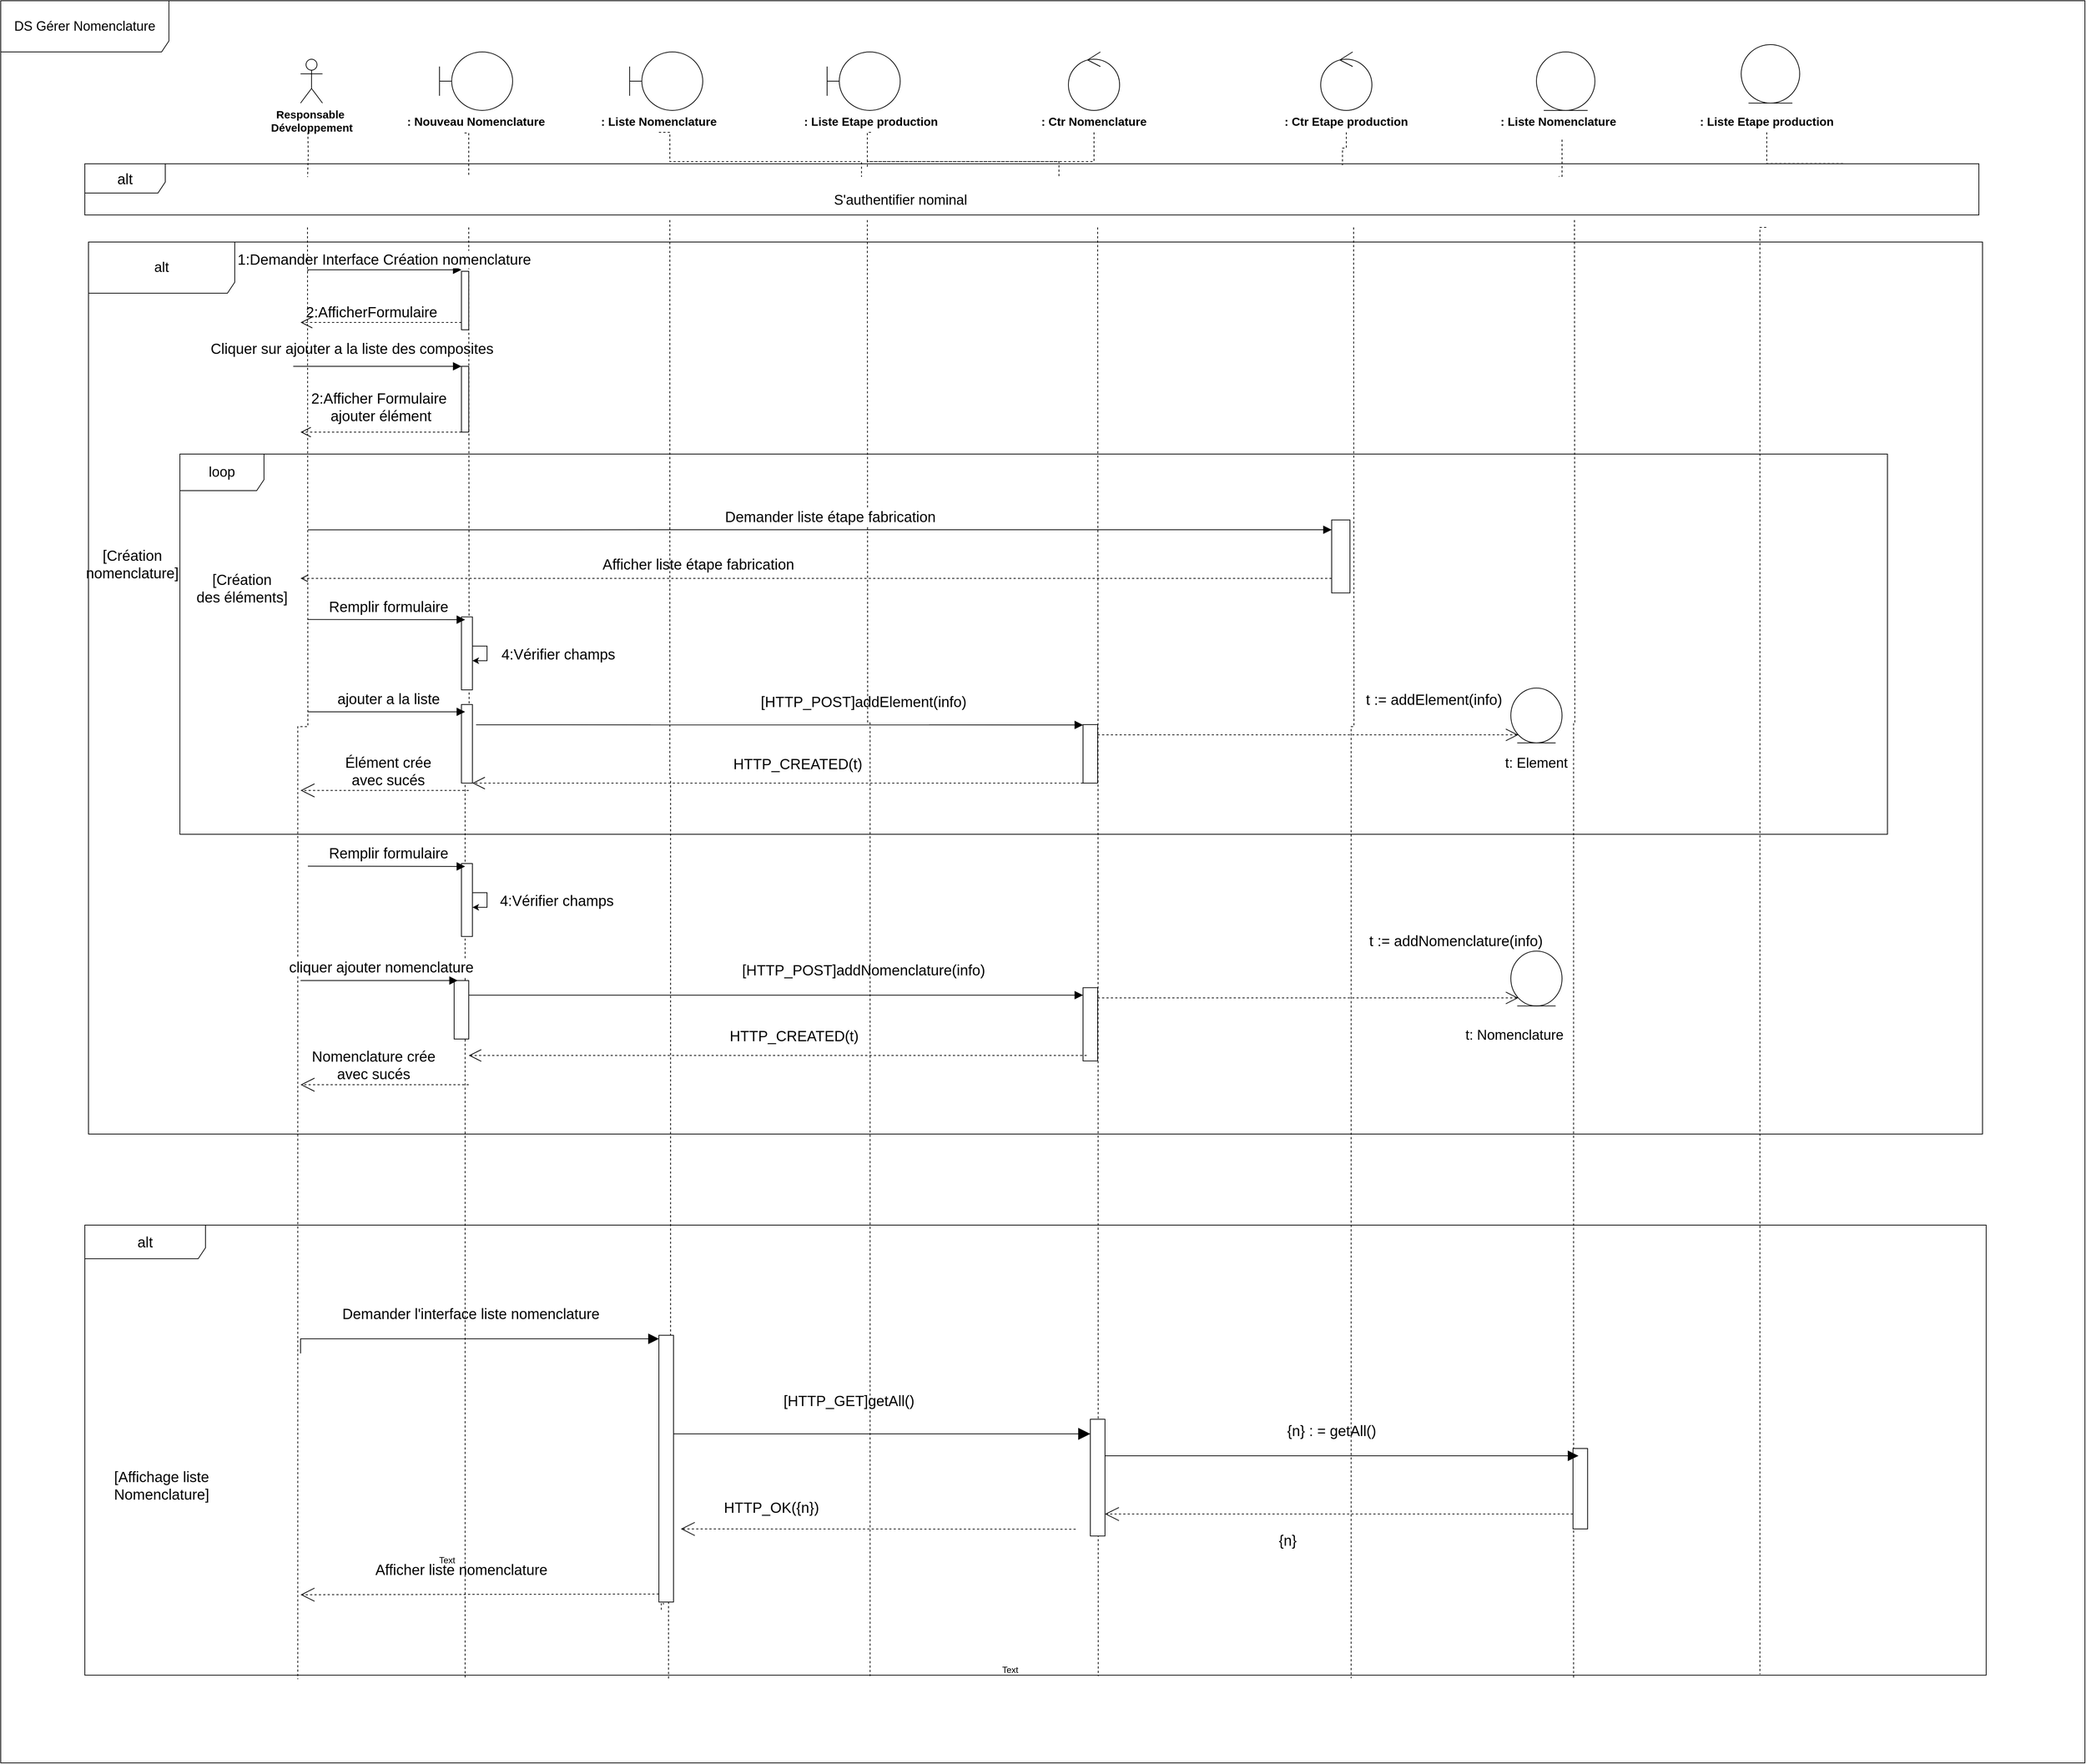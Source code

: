 <mxfile version="21.3.7" type="gitlab">
  <diagram name="Page-1" id="HHhuCHVrDzRqCsU30l4w">
    <mxGraphModel dx="3902" dy="2882" grid="1" gridSize="10" guides="1" tooltips="1" connect="1" arrows="1" fold="1" page="1" pageScale="1" pageWidth="827" pageHeight="1169" math="0" shadow="0">
      <root>
        <mxCell id="0" />
        <mxCell id="1" parent="0" />
        <mxCell id="67tb0t_BVhYQ47Y2KXhV-3" value="&lt;b style=&quot;font-size: 15px;&quot;&gt;Responsable&amp;nbsp;&lt;br&gt;Développement&lt;/b&gt;" style="shape=umlActor;verticalLabelPosition=bottom;verticalAlign=top;html=1;outlineConnect=0;" vertex="1" parent="1">
          <mxGeometry x="-300" y="-80" width="30" height="60" as="geometry" />
        </mxCell>
        <mxCell id="67tb0t_BVhYQ47Y2KXhV-4" value="" style="edgeStyle=orthogonalEdgeStyle;rounded=0;orthogonalLoop=1;jettySize=auto;html=1;endArrow=none;endFill=0;dashed=1;exitX=0.421;exitY=1.03;exitDx=0;exitDy=0;exitPerimeter=0;" edge="1" parent="1" source="67tb0t_BVhYQ47Y2KXhV-18">
          <mxGeometry relative="1" as="geometry">
            <Array as="points">
              <mxPoint x="-70" y="21" />
            </Array>
            <mxPoint x="-70" y="80" as="targetPoint" />
          </mxGeometry>
        </mxCell>
        <mxCell id="67tb0t_BVhYQ47Y2KXhV-5" value="" style="shape=umlBoundary;whiteSpace=wrap;html=1;" vertex="1" parent="1">
          <mxGeometry x="-110" y="-90" width="100" height="80" as="geometry" />
        </mxCell>
        <mxCell id="67tb0t_BVhYQ47Y2KXhV-6" style="edgeStyle=orthogonalEdgeStyle;rounded=0;orthogonalLoop=1;jettySize=auto;html=1;entryX=0.454;entryY=0.013;entryDx=0;entryDy=0;entryPerimeter=0;endArrow=none;endFill=0;dashed=1;exitX=0.5;exitY=1;exitDx=0;exitDy=0;" edge="1" parent="1" source="67tb0t_BVhYQ47Y2KXhV-17">
          <mxGeometry relative="1" as="geometry">
            <Array as="points">
              <mxPoint x="205" y="20" />
              <mxPoint x="205" y="60" />
              <mxPoint x="467" y="60" />
            </Array>
            <mxPoint x="467.08" y="80.91" as="targetPoint" />
          </mxGeometry>
        </mxCell>
        <mxCell id="67tb0t_BVhYQ47Y2KXhV-7" value="" style="shape=umlBoundary;whiteSpace=wrap;html=1;" vertex="1" parent="1">
          <mxGeometry x="150" y="-90" width="100" height="80" as="geometry" />
        </mxCell>
        <mxCell id="67tb0t_BVhYQ47Y2KXhV-14" style="edgeStyle=orthogonalEdgeStyle;rounded=0;orthogonalLoop=1;jettySize=auto;html=1;endArrow=none;endFill=0;dashed=1;exitX=0.5;exitY=1;exitDx=0;exitDy=0;" edge="1" parent="1" source="67tb0t_BVhYQ47Y2KXhV-16">
          <mxGeometry relative="1" as="geometry">
            <mxPoint x="475" y="70" as="targetPoint" />
            <Array as="points">
              <mxPoint x="785" y="60" />
              <mxPoint x="475" y="60" />
            </Array>
          </mxGeometry>
        </mxCell>
        <mxCell id="67tb0t_BVhYQ47Y2KXhV-15" value="" style="ellipse;shape=umlControl;whiteSpace=wrap;html=1;" vertex="1" parent="1">
          <mxGeometry x="750" y="-90" width="70" height="80" as="geometry" />
        </mxCell>
        <mxCell id="67tb0t_BVhYQ47Y2KXhV-16" value="&lt;span style=&quot;font-size: 16px;&quot;&gt;&lt;b&gt;: Ctr Nomenclature&lt;/b&gt;&lt;/span&gt;" style="text;html=1;strokeColor=none;fillColor=none;align=center;verticalAlign=middle;whiteSpace=wrap;rounded=0;" vertex="1" parent="1">
          <mxGeometry x="710" y="-10" width="150" height="30" as="geometry" />
        </mxCell>
        <mxCell id="67tb0t_BVhYQ47Y2KXhV-17" value="&lt;span style=&quot;font-size: 16px;&quot;&gt;&lt;b&gt;: Liste Nomenclature&lt;/b&gt;&lt;/span&gt;" style="text;html=1;strokeColor=none;fillColor=none;align=center;verticalAlign=middle;whiteSpace=wrap;rounded=0;" vertex="1" parent="1">
          <mxGeometry x="100" y="-10" width="180" height="30" as="geometry" />
        </mxCell>
        <mxCell id="67tb0t_BVhYQ47Y2KXhV-18" value="&lt;span style=&quot;font-size: 16px;&quot;&gt;&lt;b&gt;: Nouveau Nomenclature&lt;/b&gt;&lt;/span&gt;" style="text;html=1;strokeColor=none;fillColor=none;align=center;verticalAlign=middle;whiteSpace=wrap;rounded=0;" vertex="1" parent="1">
          <mxGeometry x="-160" y="-10" width="200" height="30" as="geometry" />
        </mxCell>
        <mxCell id="67tb0t_BVhYQ47Y2KXhV-20" value="&lt;font style=&quot;&quot;&gt;&lt;span style=&quot;font-size: 16px;&quot;&gt;&lt;b&gt;: Ctr Etape production&lt;/b&gt;&lt;/span&gt;&lt;br&gt;&lt;/font&gt;" style="text;html=1;strokeColor=none;fillColor=none;align=center;verticalAlign=middle;whiteSpace=wrap;rounded=0;" vertex="1" parent="1">
          <mxGeometry x="1040" y="-10" width="180" height="30" as="geometry" />
        </mxCell>
        <mxCell id="67tb0t_BVhYQ47Y2KXhV-22" style="edgeStyle=orthogonalEdgeStyle;rounded=0;orthogonalLoop=1;jettySize=auto;html=1;exitX=0.165;exitY=1.029;exitDx=0;exitDy=0;exitPerimeter=0;endArrow=none;endFill=0;dashed=1;entryX=0.533;entryY=1.002;entryDx=0;entryDy=0;entryPerimeter=0;" edge="1" parent="1" target="67tb0t_BVhYQ47Y2KXhV-94">
          <mxGeometry relative="1" as="geometry">
            <mxPoint x="790" y="150" as="sourcePoint" />
            <mxPoint x="791" y="1210" as="targetPoint" />
          </mxGeometry>
        </mxCell>
        <mxCell id="67tb0t_BVhYQ47Y2KXhV-24" style="edgeStyle=orthogonalEdgeStyle;rounded=0;orthogonalLoop=1;jettySize=auto;html=1;exitX=0.165;exitY=1.029;exitDx=0;exitDy=0;exitPerimeter=0;endArrow=none;endFill=0;dashed=1;entryX=0.2;entryY=1.005;entryDx=0;entryDy=0;entryPerimeter=0;" edge="1" parent="1" target="67tb0t_BVhYQ47Y2KXhV-94">
          <mxGeometry relative="1" as="geometry">
            <mxPoint x="-70" y="150" as="sourcePoint" />
            <mxPoint x="-70" y="1210" as="targetPoint" />
          </mxGeometry>
        </mxCell>
        <mxCell id="67tb0t_BVhYQ47Y2KXhV-25" value="&lt;font style=&quot;font-size: 20px;&quot;&gt;[Création &lt;br&gt;des éléments]&lt;/font&gt;" style="text;html=1;strokeColor=none;fillColor=none;align=center;verticalAlign=middle;whiteSpace=wrap;rounded=0;" vertex="1" parent="1">
          <mxGeometry x="-470" y="602.71" width="180" height="80" as="geometry" />
        </mxCell>
        <mxCell id="67tb0t_BVhYQ47Y2KXhV-26" value="&lt;font style=&quot;font-size: 20px;&quot;&gt;[Affichage liste Nomenclature]&lt;/font&gt;" style="text;html=1;strokeColor=none;fillColor=none;align=center;verticalAlign=middle;whiteSpace=wrap;rounded=0;" vertex="1" parent="1">
          <mxGeometry x="-580" y="1830" width="180" height="80" as="geometry" />
        </mxCell>
        <mxCell id="67tb0t_BVhYQ47Y2KXhV-27" style="edgeStyle=orthogonalEdgeStyle;rounded=0;orthogonalLoop=1;jettySize=auto;html=1;exitX=0.165;exitY=1.029;exitDx=0;exitDy=0;exitPerimeter=0;endArrow=none;endFill=0;dashed=1;entryX=0.666;entryY=1.007;entryDx=0;entryDy=0;entryPerimeter=0;" edge="1" parent="1" target="67tb0t_BVhYQ47Y2KXhV-94">
          <mxGeometry relative="1" as="geometry">
            <mxPoint x="1140" y="150" as="sourcePoint" />
            <mxPoint x="1141" y="1210" as="targetPoint" />
          </mxGeometry>
        </mxCell>
        <mxCell id="67tb0t_BVhYQ47Y2KXhV-28" style="edgeStyle=elbowEdgeStyle;rounded=0;orthogonalLoop=1;jettySize=auto;html=1;elbow=vertical;curved=0;endSize=14;endArrow=open;endFill=0;dashed=1;entryX=0;entryY=1;entryDx=0;entryDy=0;" edge="1" parent="1" source="67tb0t_BVhYQ47Y2KXhV-29" target="67tb0t_BVhYQ47Y2KXhV-31">
          <mxGeometry relative="1" as="geometry">
            <mxPoint x="-620" y="280" as="targetPoint" />
            <Array as="points">
              <mxPoint x="-280" y="280" />
            </Array>
          </mxGeometry>
        </mxCell>
        <mxCell id="67tb0t_BVhYQ47Y2KXhV-29" value="" style="html=1;points=[];perimeter=orthogonalPerimeter;outlineConnect=0;targetShapes=umlLifeline;portConstraint=eastwest;newEdgeStyle={&quot;edgeStyle&quot;:&quot;elbowEdgeStyle&quot;,&quot;elbow&quot;:&quot;vertical&quot;,&quot;curved&quot;:0,&quot;rounded&quot;:0};" vertex="1" parent="1">
          <mxGeometry x="-80" y="210" width="10" height="80" as="geometry" />
        </mxCell>
        <mxCell id="67tb0t_BVhYQ47Y2KXhV-30" value="&lt;font style=&quot;font-size: 20px;&quot;&gt;1:Demander Interface Création nomenclature&lt;/font&gt;" style="html=1;verticalAlign=bottom;startArrow=none;endArrow=block;startSize=8;edgeStyle=elbowEdgeStyle;elbow=vertical;curved=0;rounded=0;startFill=0;endSize=9;" edge="1" parent="1">
          <mxGeometry relative="1" as="geometry">
            <mxPoint x="-290" y="210" as="sourcePoint" />
            <mxPoint x="-80" y="208" as="targetPoint" />
            <Array as="points">
              <mxPoint x="-430" y="208" />
              <mxPoint x="-620" y="270" />
            </Array>
          </mxGeometry>
        </mxCell>
        <mxCell id="67tb0t_BVhYQ47Y2KXhV-31" value="&lt;font style=&quot;font-size: 20px;&quot;&gt;2:AfficherFormulaire&amp;nbsp;&lt;/font&gt;" style="text;html=1;strokeColor=none;fillColor=none;align=center;verticalAlign=middle;whiteSpace=wrap;rounded=0;" vertex="1" parent="1">
          <mxGeometry x="-300" y="250" width="200" height="30" as="geometry" />
        </mxCell>
        <mxCell id="67tb0t_BVhYQ47Y2KXhV-64" value="&lt;span style=&quot;font-size: 16px;&quot;&gt;&lt;b&gt;: Liste Nomenclature&lt;/b&gt;&lt;/span&gt;" style="text;html=1;strokeColor=none;fillColor=none;align=center;verticalAlign=middle;whiteSpace=wrap;rounded=0;" vertex="1" parent="1">
          <mxGeometry x="1330" y="-10" width="180" height="30" as="geometry" />
        </mxCell>
        <mxCell id="67tb0t_BVhYQ47Y2KXhV-65" style="edgeStyle=orthogonalEdgeStyle;rounded=0;orthogonalLoop=1;jettySize=auto;html=1;endArrow=none;endFill=0;dashed=1;entryX=0.783;entryY=1.007;entryDx=0;entryDy=0;entryPerimeter=0;" edge="1" parent="1" target="67tb0t_BVhYQ47Y2KXhV-94">
          <mxGeometry relative="1" as="geometry">
            <mxPoint x="1442" y="140" as="sourcePoint" />
            <mxPoint x="1442" y="1210" as="targetPoint" />
          </mxGeometry>
        </mxCell>
        <mxCell id="67tb0t_BVhYQ47Y2KXhV-70" style="edgeStyle=orthogonalEdgeStyle;rounded=0;orthogonalLoop=1;jettySize=auto;html=1;entryX=0.926;entryY=0.005;entryDx=0;entryDy=0;entryPerimeter=0;endArrow=none;endFill=0;dashed=1;" edge="1" parent="1">
          <mxGeometry relative="1" as="geometry">
            <mxPoint x="1420.52" y="80.35" as="targetPoint" />
            <Array as="points">
              <mxPoint x="1425" y="30" />
              <mxPoint x="1425" y="80" />
            </Array>
            <mxPoint x="1425" y="30" as="sourcePoint" />
          </mxGeometry>
        </mxCell>
        <mxCell id="67tb0t_BVhYQ47Y2KXhV-72" value="&lt;span style=&quot;font-size: 16px;&quot;&gt;&lt;b&gt;: Liste Etape production&lt;/b&gt;&lt;/span&gt;" style="text;html=1;strokeColor=none;fillColor=none;align=center;verticalAlign=middle;whiteSpace=wrap;rounded=0;" vertex="1" parent="1">
          <mxGeometry x="1600" y="-10" width="210" height="30" as="geometry" />
        </mxCell>
        <mxCell id="67tb0t_BVhYQ47Y2KXhV-76" value="" style="ellipse;shape=umlEntity;whiteSpace=wrap;html=1;" vertex="1" parent="1">
          <mxGeometry x="1670" y="-100" width="80" height="80" as="geometry" />
        </mxCell>
        <mxCell id="67tb0t_BVhYQ47Y2KXhV-78" value="" style="ellipse;shape=umlEntity;whiteSpace=wrap;html=1;" vertex="1" parent="1">
          <mxGeometry x="1390" y="-90" width="80" height="80" as="geometry" />
        </mxCell>
        <mxCell id="67tb0t_BVhYQ47Y2KXhV-79" value="" style="ellipse;shape=umlControl;whiteSpace=wrap;html=1;" vertex="1" parent="1">
          <mxGeometry x="1095" y="-90" width="70" height="80" as="geometry" />
        </mxCell>
        <mxCell id="67tb0t_BVhYQ47Y2KXhV-82" style="edgeStyle=orthogonalEdgeStyle;rounded=0;orthogonalLoop=1;jettySize=auto;html=1;entryX=0.079;entryY=0.015;entryDx=0;entryDy=0;entryPerimeter=0;endArrow=none;endFill=0;dashed=1;" edge="1" parent="1">
          <mxGeometry relative="1" as="geometry">
            <mxPoint x="-290.42" y="81.05" as="targetPoint" />
            <Array as="points" />
            <mxPoint x="-290" y="20" as="sourcePoint" />
          </mxGeometry>
        </mxCell>
        <mxCell id="67tb0t_BVhYQ47Y2KXhV-91" value="&lt;font style=&quot;font-size: 18px;&quot;&gt;DS Gérer Nomenclature&lt;/font&gt;" style="shape=umlFrame;whiteSpace=wrap;html=1;pointerEvents=0;width=230;height=70;" vertex="1" parent="1">
          <mxGeometry x="-710" y="-160" width="2850" height="2410" as="geometry" />
        </mxCell>
        <mxCell id="67tb0t_BVhYQ47Y2KXhV-92" value="&lt;font style=&quot;font-size: 20px;&quot;&gt;alt&lt;/font&gt;" style="shape=umlFrame;whiteSpace=wrap;html=1;pointerEvents=0;width=110;height=40;" vertex="1" parent="1">
          <mxGeometry x="-595" y="63" width="2590" height="70" as="geometry" />
        </mxCell>
        <mxCell id="67tb0t_BVhYQ47Y2KXhV-93" value="&lt;font style=&quot;font-size: 19px;&quot;&gt;loop&lt;/font&gt;" style="shape=umlFrame;whiteSpace=wrap;html=1;pointerEvents=0;width=115;height=50;" vertex="1" parent="1">
          <mxGeometry x="-465" y="460" width="2335" height="520" as="geometry" />
        </mxCell>
        <mxCell id="67tb0t_BVhYQ47Y2KXhV-94" value="&lt;font style=&quot;font-size: 20px;&quot;&gt;alt&lt;/font&gt;" style="shape=umlFrame;whiteSpace=wrap;html=1;pointerEvents=0;width=165;height=46;" vertex="1" parent="1">
          <mxGeometry x="-595" y="1514.47" width="2600" height="615.53" as="geometry" />
        </mxCell>
        <mxCell id="67tb0t_BVhYQ47Y2KXhV-95" value="&lt;font style=&quot;font-size: 19px;&quot;&gt;S&#39;authentifier nominal&lt;/font&gt;" style="text;html=1;align=center;verticalAlign=middle;resizable=0;points=[];autosize=1;strokeColor=none;fillColor=none;" vertex="1" parent="1">
          <mxGeometry x="415" y="93" width="210" height="40" as="geometry" />
        </mxCell>
        <mxCell id="67tb0t_BVhYQ47Y2KXhV-108" value="" style="html=1;points=[];perimeter=orthogonalPerimeter;outlineConnect=0;targetShapes=umlLifeline;portConstraint=eastwest;newEdgeStyle={&quot;edgeStyle&quot;:&quot;elbowEdgeStyle&quot;,&quot;elbow&quot;:&quot;vertical&quot;,&quot;curved&quot;:0,&quot;rounded&quot;:0};" vertex="1" parent="1">
          <mxGeometry x="-80" y="340" width="10" height="90" as="geometry" />
        </mxCell>
        <mxCell id="67tb0t_BVhYQ47Y2KXhV-110" value="&lt;font style=&quot;font-size: 20px;&quot;&gt;Cliquer sur ajouter a la liste des composites&lt;/font&gt;" style="text;html=1;align=center;verticalAlign=middle;resizable=0;points=[];autosize=1;strokeColor=none;fillColor=none;" vertex="1" parent="1">
          <mxGeometry x="-435" y="295" width="410" height="40" as="geometry" />
        </mxCell>
        <mxCell id="67tb0t_BVhYQ47Y2KXhV-111" value="" style="html=1;verticalAlign=bottom;endArrow=block;edgeStyle=elbowEdgeStyle;elbow=vertical;curved=0;rounded=0;endSize=9;" edge="1" parent="1">
          <mxGeometry relative="1" as="geometry">
            <mxPoint x="-310" y="340" as="sourcePoint" />
            <mxPoint x="-80" y="340" as="targetPoint" />
          </mxGeometry>
        </mxCell>
        <mxCell id="67tb0t_BVhYQ47Y2KXhV-130" value="" style="html=1;points=[];perimeter=orthogonalPerimeter;outlineConnect=0;targetShapes=umlLifeline;portConstraint=eastwest;newEdgeStyle={&quot;edgeStyle&quot;:&quot;elbowEdgeStyle&quot;,&quot;elbow&quot;:&quot;vertical&quot;,&quot;curved&quot;:0,&quot;rounded&quot;:0};" vertex="1" parent="1">
          <mxGeometry x="-80" y="802.5" width="15" height="107.5" as="geometry" />
        </mxCell>
        <mxCell id="67tb0t_BVhYQ47Y2KXhV-134" value="&lt;font style=&quot;font-size: 20px;&quot;&gt;[HTTP_POST]addElement(info)&lt;/font&gt;" style="text;html=1;strokeColor=none;fillColor=none;align=center;verticalAlign=middle;whiteSpace=wrap;rounded=0;" vertex="1" parent="1">
          <mxGeometry x="400" y="782.5" width="140" height="30" as="geometry" />
        </mxCell>
        <mxCell id="67tb0t_BVhYQ47Y2KXhV-141" value="" style="ellipse;shape=umlEntity;whiteSpace=wrap;html=1;" vertex="1" parent="1">
          <mxGeometry x="1355" y="780" width="70" height="75" as="geometry" />
        </mxCell>
        <mxCell id="67tb0t_BVhYQ47Y2KXhV-142" value="&lt;font style=&quot;font-size: 19px;&quot;&gt;t: Element&lt;/font&gt;" style="text;html=1;strokeColor=none;fillColor=none;align=center;verticalAlign=middle;whiteSpace=wrap;rounded=0;" vertex="1" parent="1">
          <mxGeometry x="1320" y="867.5" width="140" height="30" as="geometry" />
        </mxCell>
        <mxCell id="67tb0t_BVhYQ47Y2KXhV-146" value="&lt;font style=&quot;font-size: 20px;&quot;&gt;t := addElement(info)&lt;/font&gt;" style="text;html=1;strokeColor=none;fillColor=none;align=center;verticalAlign=middle;whiteSpace=wrap;rounded=0;" vertex="1" parent="1">
          <mxGeometry x="1120" y="760" width="260" height="70" as="geometry" />
        </mxCell>
        <mxCell id="67tb0t_BVhYQ47Y2KXhV-168" value="" style="html=1;points=[];perimeter=orthogonalPerimeter;outlineConnect=0;targetShapes=umlLifeline;portConstraint=eastwest;newEdgeStyle={&quot;edgeStyle&quot;:&quot;elbowEdgeStyle&quot;,&quot;elbow&quot;:&quot;vertical&quot;,&quot;curved&quot;:0,&quot;rounded&quot;:0};" vertex="1" parent="1">
          <mxGeometry x="-80" y="682.71" width="15" height="99.79" as="geometry" />
        </mxCell>
        <mxCell id="67tb0t_BVhYQ47Y2KXhV-170" style="edgeStyle=elbowEdgeStyle;rounded=0;orthogonalLoop=1;jettySize=auto;html=1;elbow=vertical;curved=0;" edge="1" parent="1" source="67tb0t_BVhYQ47Y2KXhV-168" target="67tb0t_BVhYQ47Y2KXhV-168">
          <mxGeometry relative="1" as="geometry" />
        </mxCell>
        <mxCell id="67tb0t_BVhYQ47Y2KXhV-171" value="&lt;font style=&quot;font-size: 20px;&quot;&gt;4:Vérifier champs&lt;/font&gt;" style="text;html=1;strokeColor=none;fillColor=none;align=center;verticalAlign=middle;whiteSpace=wrap;rounded=0;" vertex="1" parent="1">
          <mxGeometry x="-65" y="717.61" width="235" height="30" as="geometry" />
        </mxCell>
        <mxCell id="67tb0t_BVhYQ47Y2KXhV-254" style="edgeStyle=orthogonalEdgeStyle;rounded=0;orthogonalLoop=1;jettySize=auto;html=1;exitX=0.165;exitY=1.029;exitDx=0;exitDy=0;exitPerimeter=0;endArrow=none;endFill=0;dashed=1;entryX=0.307;entryY=1.009;entryDx=0;entryDy=0;entryPerimeter=0;" edge="1" parent="1" source="67tb0t_BVhYQ47Y2KXhV-365" target="67tb0t_BVhYQ47Y2KXhV-94">
          <mxGeometry relative="1" as="geometry">
            <mxPoint x="205" y="140" as="sourcePoint" />
            <mxPoint x="206" y="1200" as="targetPoint" />
            <Array as="points">
              <mxPoint x="203" y="1830" />
            </Array>
          </mxGeometry>
        </mxCell>
        <mxCell id="67tb0t_BVhYQ47Y2KXhV-255" style="edgeStyle=orthogonalEdgeStyle;rounded=0;orthogonalLoop=1;jettySize=auto;html=1;exitX=0.165;exitY=1.029;exitDx=0;exitDy=0;exitPerimeter=0;endArrow=none;endFill=0;dashed=1;entryX=0.881;entryY=0.998;entryDx=0;entryDy=0;entryPerimeter=0;" edge="1" parent="1" target="67tb0t_BVhYQ47Y2KXhV-94">
          <mxGeometry relative="1" as="geometry">
            <mxPoint x="1704.25" y="150" as="sourcePoint" />
            <mxPoint x="1705.25" y="1210" as="targetPoint" />
            <Array as="points">
              <mxPoint x="1696" y="150" />
            </Array>
          </mxGeometry>
        </mxCell>
        <mxCell id="67tb0t_BVhYQ47Y2KXhV-280" value="" style="endArrow=open;endSize=12;dashed=1;html=1;rounded=0;" edge="1" parent="1" source="67tb0t_BVhYQ47Y2KXhV-108">
          <mxGeometry x="-0.008" y="-17" width="160" relative="1" as="geometry">
            <mxPoint x="-25" y="509.72" as="sourcePoint" />
            <mxPoint x="-300" y="430" as="targetPoint" />
            <mxPoint y="-1" as="offset" />
          </mxGeometry>
        </mxCell>
        <mxCell id="67tb0t_BVhYQ47Y2KXhV-281" value="&lt;font style=&quot;font-size: 20px;&quot;&gt;2:Afficher Formulaire&amp;nbsp; ajouter élément&lt;/font&gt;" style="text;html=1;strokeColor=none;fillColor=none;align=center;verticalAlign=middle;whiteSpace=wrap;rounded=0;" vertex="1" parent="1">
          <mxGeometry x="-290" y="380" width="200" height="30" as="geometry" />
        </mxCell>
        <mxCell id="67tb0t_BVhYQ47Y2KXhV-288" style="edgeStyle=orthogonalEdgeStyle;rounded=0;orthogonalLoop=1;jettySize=auto;html=1;exitX=0.165;exitY=1.029;exitDx=0;exitDy=0;exitPerimeter=0;endArrow=none;endFill=0;dashed=1;entryX=0.112;entryY=1.009;entryDx=0;entryDy=0;entryPerimeter=0;" edge="1" parent="1" target="67tb0t_BVhYQ47Y2KXhV-94">
          <mxGeometry relative="1" as="geometry">
            <mxPoint x="-290.53" y="150" as="sourcePoint" />
            <mxPoint x="-290.53" y="1210" as="targetPoint" />
          </mxGeometry>
        </mxCell>
        <mxCell id="67tb0t_BVhYQ47Y2KXhV-300" value="&lt;font style=&quot;font-size: 20px;&quot;&gt;Remplir formulaire&lt;/font&gt;" style="html=1;verticalAlign=bottom;endArrow=block;edgeStyle=elbowEdgeStyle;elbow=vertical;curved=0;rounded=0;endSize=9;" edge="1" parent="1">
          <mxGeometry x="0.021" y="4" width="80" relative="1" as="geometry">
            <mxPoint x="-290" y="686.3" as="sourcePoint" />
            <mxPoint x="-75" y="686.77" as="targetPoint" />
            <mxPoint as="offset" />
          </mxGeometry>
        </mxCell>
        <mxCell id="67tb0t_BVhYQ47Y2KXhV-304" value="&lt;span style=&quot;font-size: 20px;&quot;&gt;ajouter a la liste&lt;/span&gt;" style="html=1;verticalAlign=bottom;endArrow=block;edgeStyle=elbowEdgeStyle;elbow=vertical;curved=0;rounded=0;endSize=9;" edge="1" parent="1">
          <mxGeometry x="0.021" y="4" width="80" relative="1" as="geometry">
            <mxPoint x="-290" y="812.5" as="sourcePoint" />
            <mxPoint x="-75" y="812.97" as="targetPoint" />
            <mxPoint as="offset" />
          </mxGeometry>
        </mxCell>
        <mxCell id="67tb0t_BVhYQ47Y2KXhV-307" style="edgeStyle=orthogonalEdgeStyle;rounded=0;orthogonalLoop=1;jettySize=auto;html=1;endArrow=none;endFill=0;dashed=1;exitX=0.5;exitY=1;exitDx=0;exitDy=0;entryX=0.664;entryY=0.029;entryDx=0;entryDy=0;entryPerimeter=0;" edge="1" parent="1" source="67tb0t_BVhYQ47Y2KXhV-20" target="67tb0t_BVhYQ47Y2KXhV-92">
          <mxGeometry relative="1" as="geometry">
            <mxPoint x="1430.52" y="90.35" as="targetPoint" />
            <Array as="points" />
            <mxPoint x="1435" y="40" as="sourcePoint" />
          </mxGeometry>
        </mxCell>
        <mxCell id="67tb0t_BVhYQ47Y2KXhV-308" style="edgeStyle=orthogonalEdgeStyle;rounded=0;orthogonalLoop=1;jettySize=auto;html=1;endArrow=none;endFill=0;dashed=1;entryX=0.929;entryY=-0.003;entryDx=0;entryDy=0;entryPerimeter=0;" edge="1" parent="1" source="67tb0t_BVhYQ47Y2KXhV-72" target="67tb0t_BVhYQ47Y2KXhV-92">
          <mxGeometry relative="1" as="geometry">
            <mxPoint x="1440.52" y="100.35" as="targetPoint" />
            <Array as="points">
              <mxPoint x="1705" y="63" />
            </Array>
            <mxPoint x="1445" y="50" as="sourcePoint" />
          </mxGeometry>
        </mxCell>
        <mxCell id="67tb0t_BVhYQ47Y2KXhV-313" style="edgeStyle=orthogonalEdgeStyle;rounded=0;orthogonalLoop=1;jettySize=auto;html=1;entryX=0.454;entryY=0.013;entryDx=0;entryDy=0;entryPerimeter=0;endArrow=none;endFill=0;dashed=1;exitX=0.5;exitY=1;exitDx=0;exitDy=0;" edge="1" parent="1" source="67tb0t_BVhYQ47Y2KXhV-315">
          <mxGeometry relative="1" as="geometry">
            <Array as="points">
              <mxPoint x="475" y="20" />
              <mxPoint x="475" y="60" />
              <mxPoint x="737" y="60" />
            </Array>
            <mxPoint x="737.08" y="80.91" as="targetPoint" />
          </mxGeometry>
        </mxCell>
        <mxCell id="67tb0t_BVhYQ47Y2KXhV-314" value="" style="shape=umlBoundary;whiteSpace=wrap;html=1;" vertex="1" parent="1">
          <mxGeometry x="420" y="-90" width="100" height="80" as="geometry" />
        </mxCell>
        <mxCell id="67tb0t_BVhYQ47Y2KXhV-315" value="&lt;span style=&quot;font-size: 16px;&quot;&gt;&lt;b&gt;: Liste Etape production&lt;/b&gt;&lt;/span&gt;" style="text;html=1;strokeColor=none;fillColor=none;align=center;verticalAlign=middle;whiteSpace=wrap;rounded=0;" vertex="1" parent="1">
          <mxGeometry x="370" y="-10" width="220" height="30" as="geometry" />
        </mxCell>
        <mxCell id="67tb0t_BVhYQ47Y2KXhV-316" style="edgeStyle=orthogonalEdgeStyle;rounded=0;orthogonalLoop=1;jettySize=auto;html=1;exitX=0.165;exitY=1.029;exitDx=0;exitDy=0;exitPerimeter=0;endArrow=none;endFill=0;dashed=1;entryX=0.413;entryY=1.002;entryDx=0;entryDy=0;entryPerimeter=0;" edge="1" parent="1" target="67tb0t_BVhYQ47Y2KXhV-94">
          <mxGeometry relative="1" as="geometry">
            <mxPoint x="475" y="140" as="sourcePoint" />
            <mxPoint x="476" y="1200" as="targetPoint" />
          </mxGeometry>
        </mxCell>
        <mxCell id="67tb0t_BVhYQ47Y2KXhV-317" value="" style="html=1;points=[];perimeter=orthogonalPerimeter;outlineConnect=0;targetShapes=umlLifeline;portConstraint=eastwest;newEdgeStyle={&quot;edgeStyle&quot;:&quot;elbowEdgeStyle&quot;,&quot;elbow&quot;:&quot;vertical&quot;,&quot;curved&quot;:0,&quot;rounded&quot;:0};" vertex="1" parent="1">
          <mxGeometry x="1110" y="550.11" width="25" height="99.79" as="geometry" />
        </mxCell>
        <mxCell id="67tb0t_BVhYQ47Y2KXhV-320" value="&lt;font style=&quot;font-size: 20px;&quot;&gt;Demander liste étape fabrication&lt;/font&gt;" style="html=1;verticalAlign=bottom;endArrow=block;edgeStyle=elbowEdgeStyle;elbow=vertical;curved=0;rounded=0;endSize=9;" edge="1" parent="1" target="67tb0t_BVhYQ47Y2KXhV-317">
          <mxGeometry x="0.021" y="4" width="80" relative="1" as="geometry">
            <mxPoint x="-290" y="563.59" as="sourcePoint" />
            <mxPoint x="460" y="564" as="targetPoint" />
            <mxPoint as="offset" />
          </mxGeometry>
        </mxCell>
        <mxCell id="67tb0t_BVhYQ47Y2KXhV-322" value="&lt;font style=&quot;font-size: 20px;&quot;&gt;Afficher liste étape fabrication&lt;/font&gt;" style="text;html=1;strokeColor=none;fillColor=none;align=center;verticalAlign=middle;whiteSpace=wrap;rounded=0;" vertex="1" parent="1">
          <mxGeometry x="74" y="594.9" width="340" height="30" as="geometry" />
        </mxCell>
        <mxCell id="67tb0t_BVhYQ47Y2KXhV-323" value="" style="html=1;verticalAlign=bottom;endArrow=open;dashed=1;endSize=8;edgeStyle=elbowEdgeStyle;elbow=vertical;curved=0;rounded=0;" edge="1" parent="1" source="67tb0t_BVhYQ47Y2KXhV-317">
          <mxGeometry x="-0.033" y="-40" relative="1" as="geometry">
            <mxPoint x="650" y="700" as="sourcePoint" />
            <mxPoint x="-300" y="630" as="targetPoint" />
            <mxPoint as="offset" />
          </mxGeometry>
        </mxCell>
        <mxCell id="67tb0t_BVhYQ47Y2KXhV-330" value="&lt;font style=&quot;font-size: 19px;&quot;&gt;alt&lt;/font&gt;" style="shape=umlFrame;whiteSpace=wrap;html=1;pointerEvents=0;width=200;height=70;" vertex="1" parent="1">
          <mxGeometry x="-590" y="170" width="2590" height="1220" as="geometry" />
        </mxCell>
        <mxCell id="67tb0t_BVhYQ47Y2KXhV-332" value="&lt;font style=&quot;font-size: 20px;&quot;&gt;[Création &lt;br&gt;nomenclature]&lt;/font&gt;" style="text;html=1;strokeColor=none;fillColor=none;align=center;verticalAlign=middle;whiteSpace=wrap;rounded=0;" vertex="1" parent="1">
          <mxGeometry x="-620" y="569.9" width="180" height="80" as="geometry" />
        </mxCell>
        <mxCell id="67tb0t_BVhYQ47Y2KXhV-336" value="" style="html=1;points=[];perimeter=orthogonalPerimeter;outlineConnect=0;targetShapes=umlLifeline;portConstraint=eastwest;newEdgeStyle={&quot;edgeStyle&quot;:&quot;elbowEdgeStyle&quot;,&quot;elbow&quot;:&quot;vertical&quot;,&quot;curved&quot;:0,&quot;rounded&quot;:0};" vertex="1" parent="1">
          <mxGeometry x="-80" y="1020" width="15" height="99.79" as="geometry" />
        </mxCell>
        <mxCell id="67tb0t_BVhYQ47Y2KXhV-337" value="&lt;font style=&quot;font-size: 20px;&quot;&gt;4:Vérifier champs&lt;/font&gt;" style="text;html=1;strokeColor=none;fillColor=none;align=center;verticalAlign=middle;whiteSpace=wrap;rounded=0;" vertex="1" parent="1">
          <mxGeometry x="-67.5" y="1054.9" width="235" height="30" as="geometry" />
        </mxCell>
        <mxCell id="67tb0t_BVhYQ47Y2KXhV-338" value="&lt;font style=&quot;font-size: 20px;&quot;&gt;Remplir formulaire&lt;/font&gt;" style="html=1;verticalAlign=bottom;endArrow=block;edgeStyle=elbowEdgeStyle;elbow=vertical;curved=0;rounded=0;endSize=9;" edge="1" parent="1">
          <mxGeometry x="0.021" y="4" width="80" relative="1" as="geometry">
            <mxPoint x="-290" y="1023.59" as="sourcePoint" />
            <mxPoint x="-75" y="1024.06" as="targetPoint" />
            <mxPoint as="offset" />
          </mxGeometry>
        </mxCell>
        <mxCell id="67tb0t_BVhYQ47Y2KXhV-339" value="" style="html=1;points=[];perimeter=orthogonalPerimeter;outlineConnect=0;targetShapes=umlLifeline;portConstraint=eastwest;newEdgeStyle={&quot;edgeStyle&quot;:&quot;elbowEdgeStyle&quot;,&quot;elbow&quot;:&quot;vertical&quot;,&quot;curved&quot;:0,&quot;rounded&quot;:0};" vertex="1" parent="1">
          <mxGeometry x="770" y="830" width="20" height="80" as="geometry" />
        </mxCell>
        <mxCell id="67tb0t_BVhYQ47Y2KXhV-340" value="" style="endArrow=open;dashed=1;endFill=0;endSize=15;html=1;rounded=0;entryX=0;entryY=1;entryDx=0;entryDy=0;startSize=11;" edge="1" parent="1" source="67tb0t_BVhYQ47Y2KXhV-339" target="67tb0t_BVhYQ47Y2KXhV-141">
          <mxGeometry width="160" relative="1" as="geometry">
            <mxPoint x="790" y="830" as="sourcePoint" />
            <mxPoint x="950" y="830" as="targetPoint" />
          </mxGeometry>
        </mxCell>
        <mxCell id="67tb0t_BVhYQ47Y2KXhV-343" value="" style="html=1;verticalAlign=bottom;endArrow=block;edgeStyle=elbowEdgeStyle;elbow=vertical;curved=0;rounded=0;endSize=9;" edge="1" parent="1" target="67tb0t_BVhYQ47Y2KXhV-339">
          <mxGeometry x="0.065" y="20" width="80" relative="1" as="geometry">
            <mxPoint x="-60" y="830.25" as="sourcePoint" />
            <mxPoint x="155" y="830.72" as="targetPoint" />
            <mxPoint x="1" as="offset" />
          </mxGeometry>
        </mxCell>
        <mxCell id="67tb0t_BVhYQ47Y2KXhV-345" style="edgeStyle=elbowEdgeStyle;rounded=0;orthogonalLoop=1;jettySize=auto;html=1;elbow=vertical;curved=0;" edge="1" parent="1" source="67tb0t_BVhYQ47Y2KXhV-336" target="67tb0t_BVhYQ47Y2KXhV-336">
          <mxGeometry relative="1" as="geometry" />
        </mxCell>
        <mxCell id="67tb0t_BVhYQ47Y2KXhV-346" value="" style="html=1;points=[];perimeter=orthogonalPerimeter;outlineConnect=0;targetShapes=umlLifeline;portConstraint=eastwest;newEdgeStyle={&quot;edgeStyle&quot;:&quot;elbowEdgeStyle&quot;,&quot;elbow&quot;:&quot;vertical&quot;,&quot;curved&quot;:0,&quot;rounded&quot;:0};" vertex="1" parent="1">
          <mxGeometry x="-90" y="1180" width="20" height="80" as="geometry" />
        </mxCell>
        <mxCell id="67tb0t_BVhYQ47Y2KXhV-347" value="&lt;font style=&quot;font-size: 20px;&quot;&gt;[HTTP_POST]addNomenclature(info)&lt;/font&gt;" style="text;html=1;strokeColor=none;fillColor=none;align=center;verticalAlign=middle;whiteSpace=wrap;rounded=0;" vertex="1" parent="1">
          <mxGeometry x="400" y="1150" width="140" height="30" as="geometry" />
        </mxCell>
        <mxCell id="67tb0t_BVhYQ47Y2KXhV-348" value="" style="ellipse;shape=umlEntity;whiteSpace=wrap;html=1;" vertex="1" parent="1">
          <mxGeometry x="1355" y="1139.79" width="70" height="75" as="geometry" />
        </mxCell>
        <mxCell id="67tb0t_BVhYQ47Y2KXhV-349" value="&lt;font style=&quot;font-size: 20px;&quot;&gt;t := addNomenclature(info)&lt;/font&gt;" style="text;html=1;strokeColor=none;fillColor=none;align=center;verticalAlign=middle;whiteSpace=wrap;rounded=0;" vertex="1" parent="1">
          <mxGeometry x="1150" y="1090" width="260" height="70" as="geometry" />
        </mxCell>
        <mxCell id="67tb0t_BVhYQ47Y2KXhV-350" value="&lt;span style=&quot;font-size: 20px;&quot;&gt;cliquer ajouter nomenclature&lt;/span&gt;" style="html=1;verticalAlign=bottom;endArrow=block;edgeStyle=elbowEdgeStyle;elbow=vertical;curved=0;rounded=0;endSize=9;" edge="1" parent="1">
          <mxGeometry x="0.021" y="4" width="80" relative="1" as="geometry">
            <mxPoint x="-300" y="1180" as="sourcePoint" />
            <mxPoint x="-85" y="1180.47" as="targetPoint" />
            <mxPoint as="offset" />
          </mxGeometry>
        </mxCell>
        <mxCell id="67tb0t_BVhYQ47Y2KXhV-351" value="" style="html=1;points=[];perimeter=orthogonalPerimeter;outlineConnect=0;targetShapes=umlLifeline;portConstraint=eastwest;newEdgeStyle={&quot;edgeStyle&quot;:&quot;elbowEdgeStyle&quot;,&quot;elbow&quot;:&quot;vertical&quot;,&quot;curved&quot;:0,&quot;rounded&quot;:0};" vertex="1" parent="1">
          <mxGeometry x="770" y="1189.79" width="20" height="100.21" as="geometry" />
        </mxCell>
        <mxCell id="67tb0t_BVhYQ47Y2KXhV-352" value="" style="endArrow=open;dashed=1;endFill=0;endSize=15;html=1;rounded=0;entryX=0;entryY=1;entryDx=0;entryDy=0;startSize=11;" edge="1" parent="1" source="67tb0t_BVhYQ47Y2KXhV-351" target="67tb0t_BVhYQ47Y2KXhV-348">
          <mxGeometry width="160" relative="1" as="geometry">
            <mxPoint x="790" y="1167.29" as="sourcePoint" />
            <mxPoint x="950" y="1167.29" as="targetPoint" />
          </mxGeometry>
        </mxCell>
        <mxCell id="67tb0t_BVhYQ47Y2KXhV-353" value="" style="html=1;verticalAlign=bottom;endArrow=block;edgeStyle=elbowEdgeStyle;elbow=vertical;curved=0;rounded=0;endSize=9;" edge="1" parent="1" target="67tb0t_BVhYQ47Y2KXhV-351" source="67tb0t_BVhYQ47Y2KXhV-346">
          <mxGeometry x="0.065" y="20" width="80" relative="1" as="geometry">
            <mxPoint x="-60" y="1167.54" as="sourcePoint" />
            <mxPoint x="155" y="1168.01" as="targetPoint" />
            <mxPoint x="1" as="offset" />
            <Array as="points">
              <mxPoint x="330" y="1200" />
            </Array>
          </mxGeometry>
        </mxCell>
        <mxCell id="67tb0t_BVhYQ47Y2KXhV-354" value="&lt;font style=&quot;font-size: 19px;&quot;&gt;t: Nomenclature&lt;/font&gt;" style="text;html=1;strokeColor=none;fillColor=none;align=center;verticalAlign=middle;whiteSpace=wrap;rounded=0;" vertex="1" parent="1">
          <mxGeometry x="1290" y="1240" width="140" height="30" as="geometry" />
        </mxCell>
        <mxCell id="67tb0t_BVhYQ47Y2KXhV-356" value="" style="html=1;verticalAlign=bottom;endArrow=open;dashed=1;endSize=15;edgeStyle=elbowEdgeStyle;elbow=vertical;curved=0;rounded=0;" edge="1" parent="1" source="67tb0t_BVhYQ47Y2KXhV-339" target="67tb0t_BVhYQ47Y2KXhV-130">
          <mxGeometry relative="1" as="geometry">
            <mxPoint x="540" y="900" as="sourcePoint" />
            <mxPoint x="460" y="900" as="targetPoint" />
            <Array as="points">
              <mxPoint x="740" y="910" />
              <mxPoint x="610" y="940" />
            </Array>
          </mxGeometry>
        </mxCell>
        <mxCell id="67tb0t_BVhYQ47Y2KXhV-357" value="&lt;span style=&quot;font-size: 20px;&quot;&gt;HTTP_CREATED(t)&lt;/span&gt;" style="text;html=1;strokeColor=none;fillColor=none;align=center;verticalAlign=middle;whiteSpace=wrap;rounded=0;" vertex="1" parent="1">
          <mxGeometry x="310" y="867.5" width="140" height="30" as="geometry" />
        </mxCell>
        <mxCell id="67tb0t_BVhYQ47Y2KXhV-358" value="" style="html=1;verticalAlign=bottom;endArrow=open;dashed=1;endSize=15;edgeStyle=elbowEdgeStyle;elbow=vertical;curved=0;rounded=0;" edge="1" parent="1">
          <mxGeometry relative="1" as="geometry">
            <mxPoint x="775" y="1282.5" as="sourcePoint" />
            <mxPoint x="-70" y="1282.5" as="targetPoint" />
            <Array as="points">
              <mxPoint x="735" y="1282.5" />
              <mxPoint x="605" y="1312.5" />
            </Array>
          </mxGeometry>
        </mxCell>
        <mxCell id="67tb0t_BVhYQ47Y2KXhV-359" value="&lt;span style=&quot;font-size: 20px;&quot;&gt;HTTP_CREATED(t)&lt;/span&gt;" style="text;html=1;strokeColor=none;fillColor=none;align=center;verticalAlign=middle;whiteSpace=wrap;rounded=0;" vertex="1" parent="1">
          <mxGeometry x="305" y="1240" width="140" height="30" as="geometry" />
        </mxCell>
        <mxCell id="67tb0t_BVhYQ47Y2KXhV-361" value="" style="html=1;verticalAlign=bottom;endArrow=open;dashed=1;endSize=17;edgeStyle=elbowEdgeStyle;elbow=vertical;curved=0;rounded=0;" edge="1" parent="1">
          <mxGeometry x="-0.044" y="-10" relative="1" as="geometry">
            <mxPoint x="-70" y="920" as="sourcePoint" />
            <mxPoint x="-300" y="920.25" as="targetPoint" />
            <mxPoint as="offset" />
          </mxGeometry>
        </mxCell>
        <mxCell id="67tb0t_BVhYQ47Y2KXhV-362" value="&lt;span style=&quot;font-size: 20px;&quot;&gt;Élément crée avec sucés&lt;/span&gt;" style="text;html=1;strokeColor=none;fillColor=none;align=center;verticalAlign=middle;whiteSpace=wrap;rounded=0;" vertex="1" parent="1">
          <mxGeometry x="-250" y="877.5" width="140" height="30" as="geometry" />
        </mxCell>
        <mxCell id="67tb0t_BVhYQ47Y2KXhV-363" value="" style="html=1;verticalAlign=bottom;endArrow=open;dashed=1;endSize=17;edgeStyle=elbowEdgeStyle;elbow=vertical;curved=0;rounded=0;" edge="1" parent="1">
          <mxGeometry x="-0.044" y="-10" relative="1" as="geometry">
            <mxPoint x="-70" y="1322.5" as="sourcePoint" />
            <mxPoint x="-300" y="1322.75" as="targetPoint" />
            <mxPoint as="offset" />
          </mxGeometry>
        </mxCell>
        <mxCell id="67tb0t_BVhYQ47Y2KXhV-364" value="&lt;span style=&quot;font-size: 20px;&quot;&gt;Nomenclature crée avec sucés&lt;/span&gt;" style="text;html=1;strokeColor=none;fillColor=none;align=center;verticalAlign=middle;whiteSpace=wrap;rounded=0;" vertex="1" parent="1">
          <mxGeometry x="-290" y="1280" width="180" height="30" as="geometry" />
        </mxCell>
        <mxCell id="67tb0t_BVhYQ47Y2KXhV-366" value="" style="html=1;verticalAlign=bottom;endArrow=block;edgeStyle=elbowEdgeStyle;elbow=vertical;curved=0;rounded=0;endSize=12;" edge="1" target="67tb0t_BVhYQ47Y2KXhV-365" parent="1">
          <mxGeometry relative="1" as="geometry">
            <mxPoint x="-300" y="1690" as="sourcePoint" />
            <Array as="points">
              <mxPoint x="540" y="1670" />
            </Array>
          </mxGeometry>
        </mxCell>
        <mxCell id="67tb0t_BVhYQ47Y2KXhV-371" value="" style="html=1;points=[];perimeter=orthogonalPerimeter;outlineConnect=0;targetShapes=umlLifeline;portConstraint=eastwest;newEdgeStyle={&quot;edgeStyle&quot;:&quot;elbowEdgeStyle&quot;,&quot;elbow&quot;:&quot;vertical&quot;,&quot;curved&quot;:0,&quot;rounded&quot;:0};" vertex="1" parent="1">
          <mxGeometry x="1440" y="1820" width="20" height="110" as="geometry" />
        </mxCell>
        <mxCell id="67tb0t_BVhYQ47Y2KXhV-373" value="" style="html=1;verticalAlign=bottom;endArrow=open;dashed=1;endSize=17;edgeStyle=elbowEdgeStyle;elbow=vertical;curved=0;rounded=0;strokeWidth=1;" edge="1" parent="1" source="67tb0t_BVhYQ47Y2KXhV-371">
          <mxGeometry x="-0.001" relative="1" as="geometry">
            <mxPoint x="800" y="1910" as="targetPoint" />
            <Array as="points">
              <mxPoint x="1310" y="1909.67" />
              <mxPoint x="380" y="1869.67" />
            </Array>
            <mxPoint as="offset" />
          </mxGeometry>
        </mxCell>
        <mxCell id="67tb0t_BVhYQ47Y2KXhV-374" value="" style="html=1;verticalAlign=bottom;endArrow=block;edgeStyle=elbowEdgeStyle;elbow=vertical;curved=0;rounded=0;endSize=12;" edge="1" parent="1">
          <mxGeometry relative="1" as="geometry">
            <mxPoint x="797.5" y="1830" as="sourcePoint" />
            <mxPoint x="1447.5" y="1830" as="targetPoint" />
            <Array as="points">
              <mxPoint x="1327.5" y="1830" />
            </Array>
          </mxGeometry>
        </mxCell>
        <mxCell id="67tb0t_BVhYQ47Y2KXhV-376" value="&lt;font style=&quot;font-size: 20px;&quot;&gt;[HTTP_GET]getAll()&lt;/font&gt;" style="text;html=1;strokeColor=none;fillColor=none;align=center;verticalAlign=middle;whiteSpace=wrap;rounded=0;" vertex="1" parent="1">
          <mxGeometry x="380" y="1739" width="140" height="30" as="geometry" />
        </mxCell>
        <mxCell id="67tb0t_BVhYQ47Y2KXhV-378" value="&lt;font style=&quot;font-size: 20px;&quot;&gt;Demander l&#39;interface liste nomenclature&lt;/font&gt;" style="text;html=1;strokeColor=none;fillColor=none;align=center;verticalAlign=middle;whiteSpace=wrap;rounded=0;" vertex="1" parent="1">
          <mxGeometry x="-270" y="1620" width="406" height="30" as="geometry" />
        </mxCell>
        <mxCell id="67tb0t_BVhYQ47Y2KXhV-379" value="" style="edgeStyle=orthogonalEdgeStyle;rounded=0;orthogonalLoop=1;jettySize=auto;html=1;exitX=0.165;exitY=1.029;exitDx=0;exitDy=0;exitPerimeter=0;endArrow=none;endFill=0;dashed=1;entryX=0.307;entryY=1.009;entryDx=0;entryDy=0;entryPerimeter=0;" edge="1" parent="1" target="67tb0t_BVhYQ47Y2KXhV-365">
          <mxGeometry relative="1" as="geometry">
            <mxPoint x="205" y="140" as="sourcePoint" />
            <mxPoint x="203" y="2317" as="targetPoint" />
            <Array as="points">
              <mxPoint x="206" y="903" />
              <mxPoint x="206" y="1826" />
            </Array>
          </mxGeometry>
        </mxCell>
        <mxCell id="67tb0t_BVhYQ47Y2KXhV-365" value="" style="html=1;points=[];perimeter=orthogonalPerimeter;outlineConnect=0;targetShapes=umlLifeline;portConstraint=eastwest;newEdgeStyle={&quot;edgeStyle&quot;:&quot;elbowEdgeStyle&quot;,&quot;elbow&quot;:&quot;vertical&quot;,&quot;curved&quot;:0,&quot;rounded&quot;:0};" vertex="1" parent="1">
          <mxGeometry x="190" y="1665.17" width="20" height="364.83" as="geometry" />
        </mxCell>
        <mxCell id="67tb0t_BVhYQ47Y2KXhV-380" value="" style="html=1;verticalAlign=bottom;endArrow=open;dashed=1;endSize=17;edgeStyle=elbowEdgeStyle;elbow=vertical;curved=0;rounded=0;strokeWidth=1;exitX=0;exitY=0.97;exitDx=0;exitDy=0;exitPerimeter=0;" edge="1" parent="1" source="67tb0t_BVhYQ47Y2KXhV-365">
          <mxGeometry x="-0.001" relative="1" as="geometry">
            <mxPoint x="-300" y="2020" as="targetPoint" />
            <Array as="points">
              <mxPoint x="-40" y="2020" />
              <mxPoint x="-730" y="1790" />
            </Array>
            <mxPoint as="offset" />
            <mxPoint x="330" y="1830.33" as="sourcePoint" />
          </mxGeometry>
        </mxCell>
        <mxCell id="67tb0t_BVhYQ47Y2KXhV-381" value="" style="html=1;points=[];perimeter=orthogonalPerimeter;outlineConnect=0;targetShapes=umlLifeline;portConstraint=eastwest;newEdgeStyle={&quot;edgeStyle&quot;:&quot;elbowEdgeStyle&quot;,&quot;elbow&quot;:&quot;vertical&quot;,&quot;curved&quot;:0,&quot;rounded&quot;:0};" vertex="1" parent="1">
          <mxGeometry x="780" y="1780" width="20" height="159.67" as="geometry" />
        </mxCell>
        <mxCell id="67tb0t_BVhYQ47Y2KXhV-386" value="" style="endArrow=block;endFill=1;endSize=14;html=1;rounded=0;" edge="1" parent="1" target="67tb0t_BVhYQ47Y2KXhV-381">
          <mxGeometry width="160" relative="1" as="geometry">
            <mxPoint x="210" y="1800" as="sourcePoint" />
            <mxPoint x="790" y="1790" as="targetPoint" />
          </mxGeometry>
        </mxCell>
        <mxCell id="67tb0t_BVhYQ47Y2KXhV-394" value="&lt;font style=&quot;font-size: 20px;&quot;&gt;{n} : = getAll()&lt;/font&gt;" style="text;html=1;strokeColor=none;fillColor=none;align=center;verticalAlign=middle;whiteSpace=wrap;rounded=0;" vertex="1" parent="1">
          <mxGeometry x="1040" y="1780" width="140" height="30" as="geometry" />
        </mxCell>
        <mxCell id="67tb0t_BVhYQ47Y2KXhV-395" value="&lt;font style=&quot;font-size: 20px;&quot;&gt;{n}&lt;/font&gt;" style="text;html=1;strokeColor=none;fillColor=none;align=center;verticalAlign=middle;whiteSpace=wrap;rounded=0;" vertex="1" parent="1">
          <mxGeometry x="980" y="1930" width="140" height="30" as="geometry" />
        </mxCell>
        <mxCell id="67tb0t_BVhYQ47Y2KXhV-396" value="" style="html=1;verticalAlign=bottom;endArrow=open;dashed=1;endSize=17;edgeStyle=elbowEdgeStyle;elbow=vertical;curved=0;rounded=0;strokeWidth=1;" edge="1" parent="1">
          <mxGeometry x="-0.001" relative="1" as="geometry">
            <mxPoint x="220" y="1930" as="targetPoint" />
            <Array as="points">
              <mxPoint x="630" y="1930" />
              <mxPoint x="-300" y="1890" />
            </Array>
            <mxPoint as="offset" />
            <mxPoint x="760" y="1930.33" as="sourcePoint" />
          </mxGeometry>
        </mxCell>
        <mxCell id="67tb0t_BVhYQ47Y2KXhV-397" value="&lt;font style=&quot;font-size: 20px;&quot;&gt;HTTP_OK({n})&lt;/font&gt;" style="text;html=1;strokeColor=none;fillColor=none;align=center;verticalAlign=middle;whiteSpace=wrap;rounded=0;" vertex="1" parent="1">
          <mxGeometry x="274" y="1884.83" width="140" height="30" as="geometry" />
        </mxCell>
        <mxCell id="67tb0t_BVhYQ47Y2KXhV-398" value="&lt;font style=&quot;font-size: 20px;&quot;&gt;Afficher liste nomenclature&lt;/font&gt;" style="text;html=1;strokeColor=none;fillColor=none;align=center;verticalAlign=middle;whiteSpace=wrap;rounded=0;" vertex="1" parent="1">
          <mxGeometry x="-220" y="1970" width="280" height="30" as="geometry" />
        </mxCell>
        <mxCell id="67tb0t_BVhYQ47Y2KXhV-399" value="Text" style="text;html=1;align=center;verticalAlign=middle;resizable=0;points=[];autosize=1;strokeColor=none;fillColor=none;" vertex="1" parent="1">
          <mxGeometry x="-125" y="1958" width="50" height="30" as="geometry" />
        </mxCell>
        <mxCell id="67tb0t_BVhYQ47Y2KXhV-400" value="Text" style="text;html=1;align=center;verticalAlign=middle;resizable=0;points=[];autosize=1;strokeColor=none;fillColor=none;" vertex="1" parent="1">
          <mxGeometry x="645" y="2108" width="50" height="30" as="geometry" />
        </mxCell>
      </root>
    </mxGraphModel>
  </diagram>
</mxfile>
